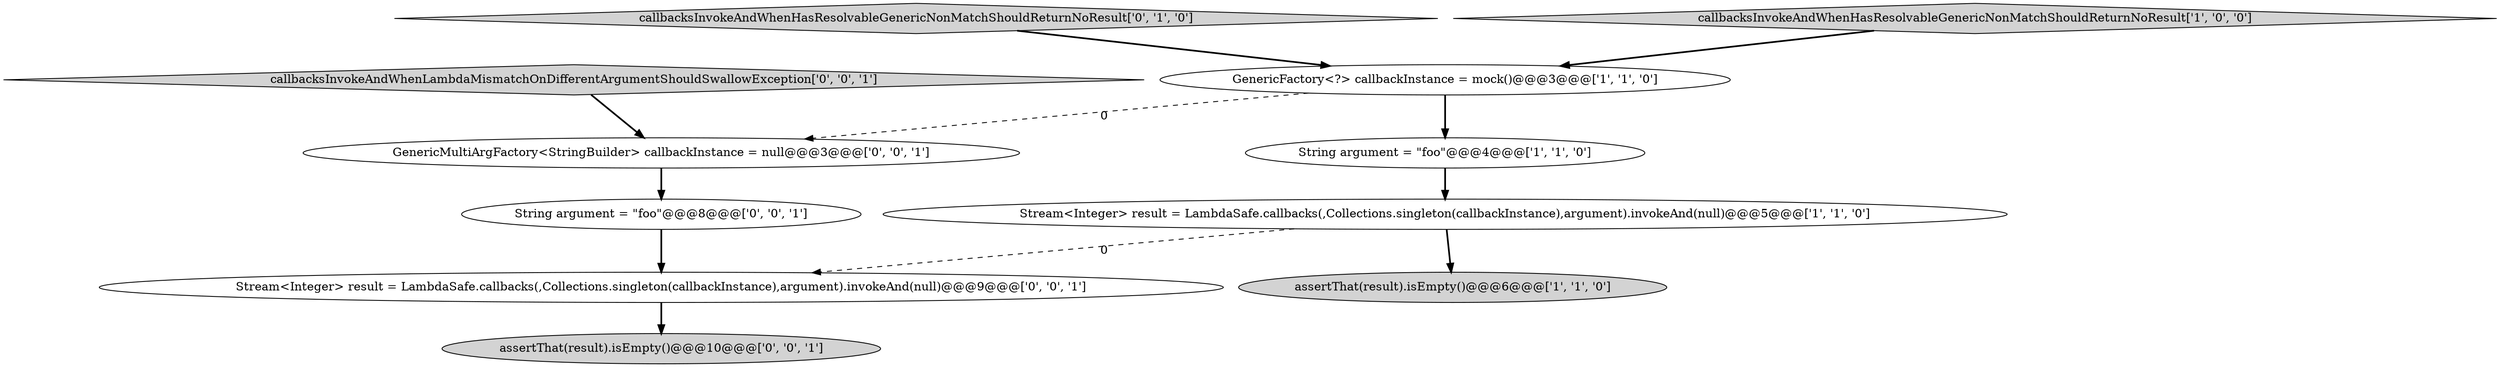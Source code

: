 digraph {
2 [style = filled, label = "Stream<Integer> result = LambdaSafe.callbacks(,Collections.singleton(callbackInstance),argument).invokeAnd(null)@@@5@@@['1', '1', '0']", fillcolor = white, shape = ellipse image = "AAA0AAABBB1BBB"];
4 [style = filled, label = "String argument = \"foo\"@@@4@@@['1', '1', '0']", fillcolor = white, shape = ellipse image = "AAA0AAABBB1BBB"];
7 [style = filled, label = "callbacksInvokeAndWhenLambdaMismatchOnDifferentArgumentShouldSwallowException['0', '0', '1']", fillcolor = lightgray, shape = diamond image = "AAA0AAABBB3BBB"];
9 [style = filled, label = "Stream<Integer> result = LambdaSafe.callbacks(,Collections.singleton(callbackInstance),argument).invokeAnd(null)@@@9@@@['0', '0', '1']", fillcolor = white, shape = ellipse image = "AAA0AAABBB3BBB"];
6 [style = filled, label = "assertThat(result).isEmpty()@@@10@@@['0', '0', '1']", fillcolor = lightgray, shape = ellipse image = "AAA0AAABBB3BBB"];
5 [style = filled, label = "callbacksInvokeAndWhenHasResolvableGenericNonMatchShouldReturnNoResult['0', '1', '0']", fillcolor = lightgray, shape = diamond image = "AAA0AAABBB2BBB"];
8 [style = filled, label = "GenericMultiArgFactory<StringBuilder> callbackInstance = null@@@3@@@['0', '0', '1']", fillcolor = white, shape = ellipse image = "AAA0AAABBB3BBB"];
10 [style = filled, label = "String argument = \"foo\"@@@8@@@['0', '0', '1']", fillcolor = white, shape = ellipse image = "AAA0AAABBB3BBB"];
0 [style = filled, label = "assertThat(result).isEmpty()@@@6@@@['1', '1', '0']", fillcolor = lightgray, shape = ellipse image = "AAA0AAABBB1BBB"];
1 [style = filled, label = "GenericFactory<?> callbackInstance = mock()@@@3@@@['1', '1', '0']", fillcolor = white, shape = ellipse image = "AAA0AAABBB1BBB"];
3 [style = filled, label = "callbacksInvokeAndWhenHasResolvableGenericNonMatchShouldReturnNoResult['1', '0', '0']", fillcolor = lightgray, shape = diamond image = "AAA0AAABBB1BBB"];
5->1 [style = bold, label=""];
8->10 [style = bold, label=""];
1->4 [style = bold, label=""];
10->9 [style = bold, label=""];
2->0 [style = bold, label=""];
1->8 [style = dashed, label="0"];
4->2 [style = bold, label=""];
3->1 [style = bold, label=""];
7->8 [style = bold, label=""];
2->9 [style = dashed, label="0"];
9->6 [style = bold, label=""];
}

